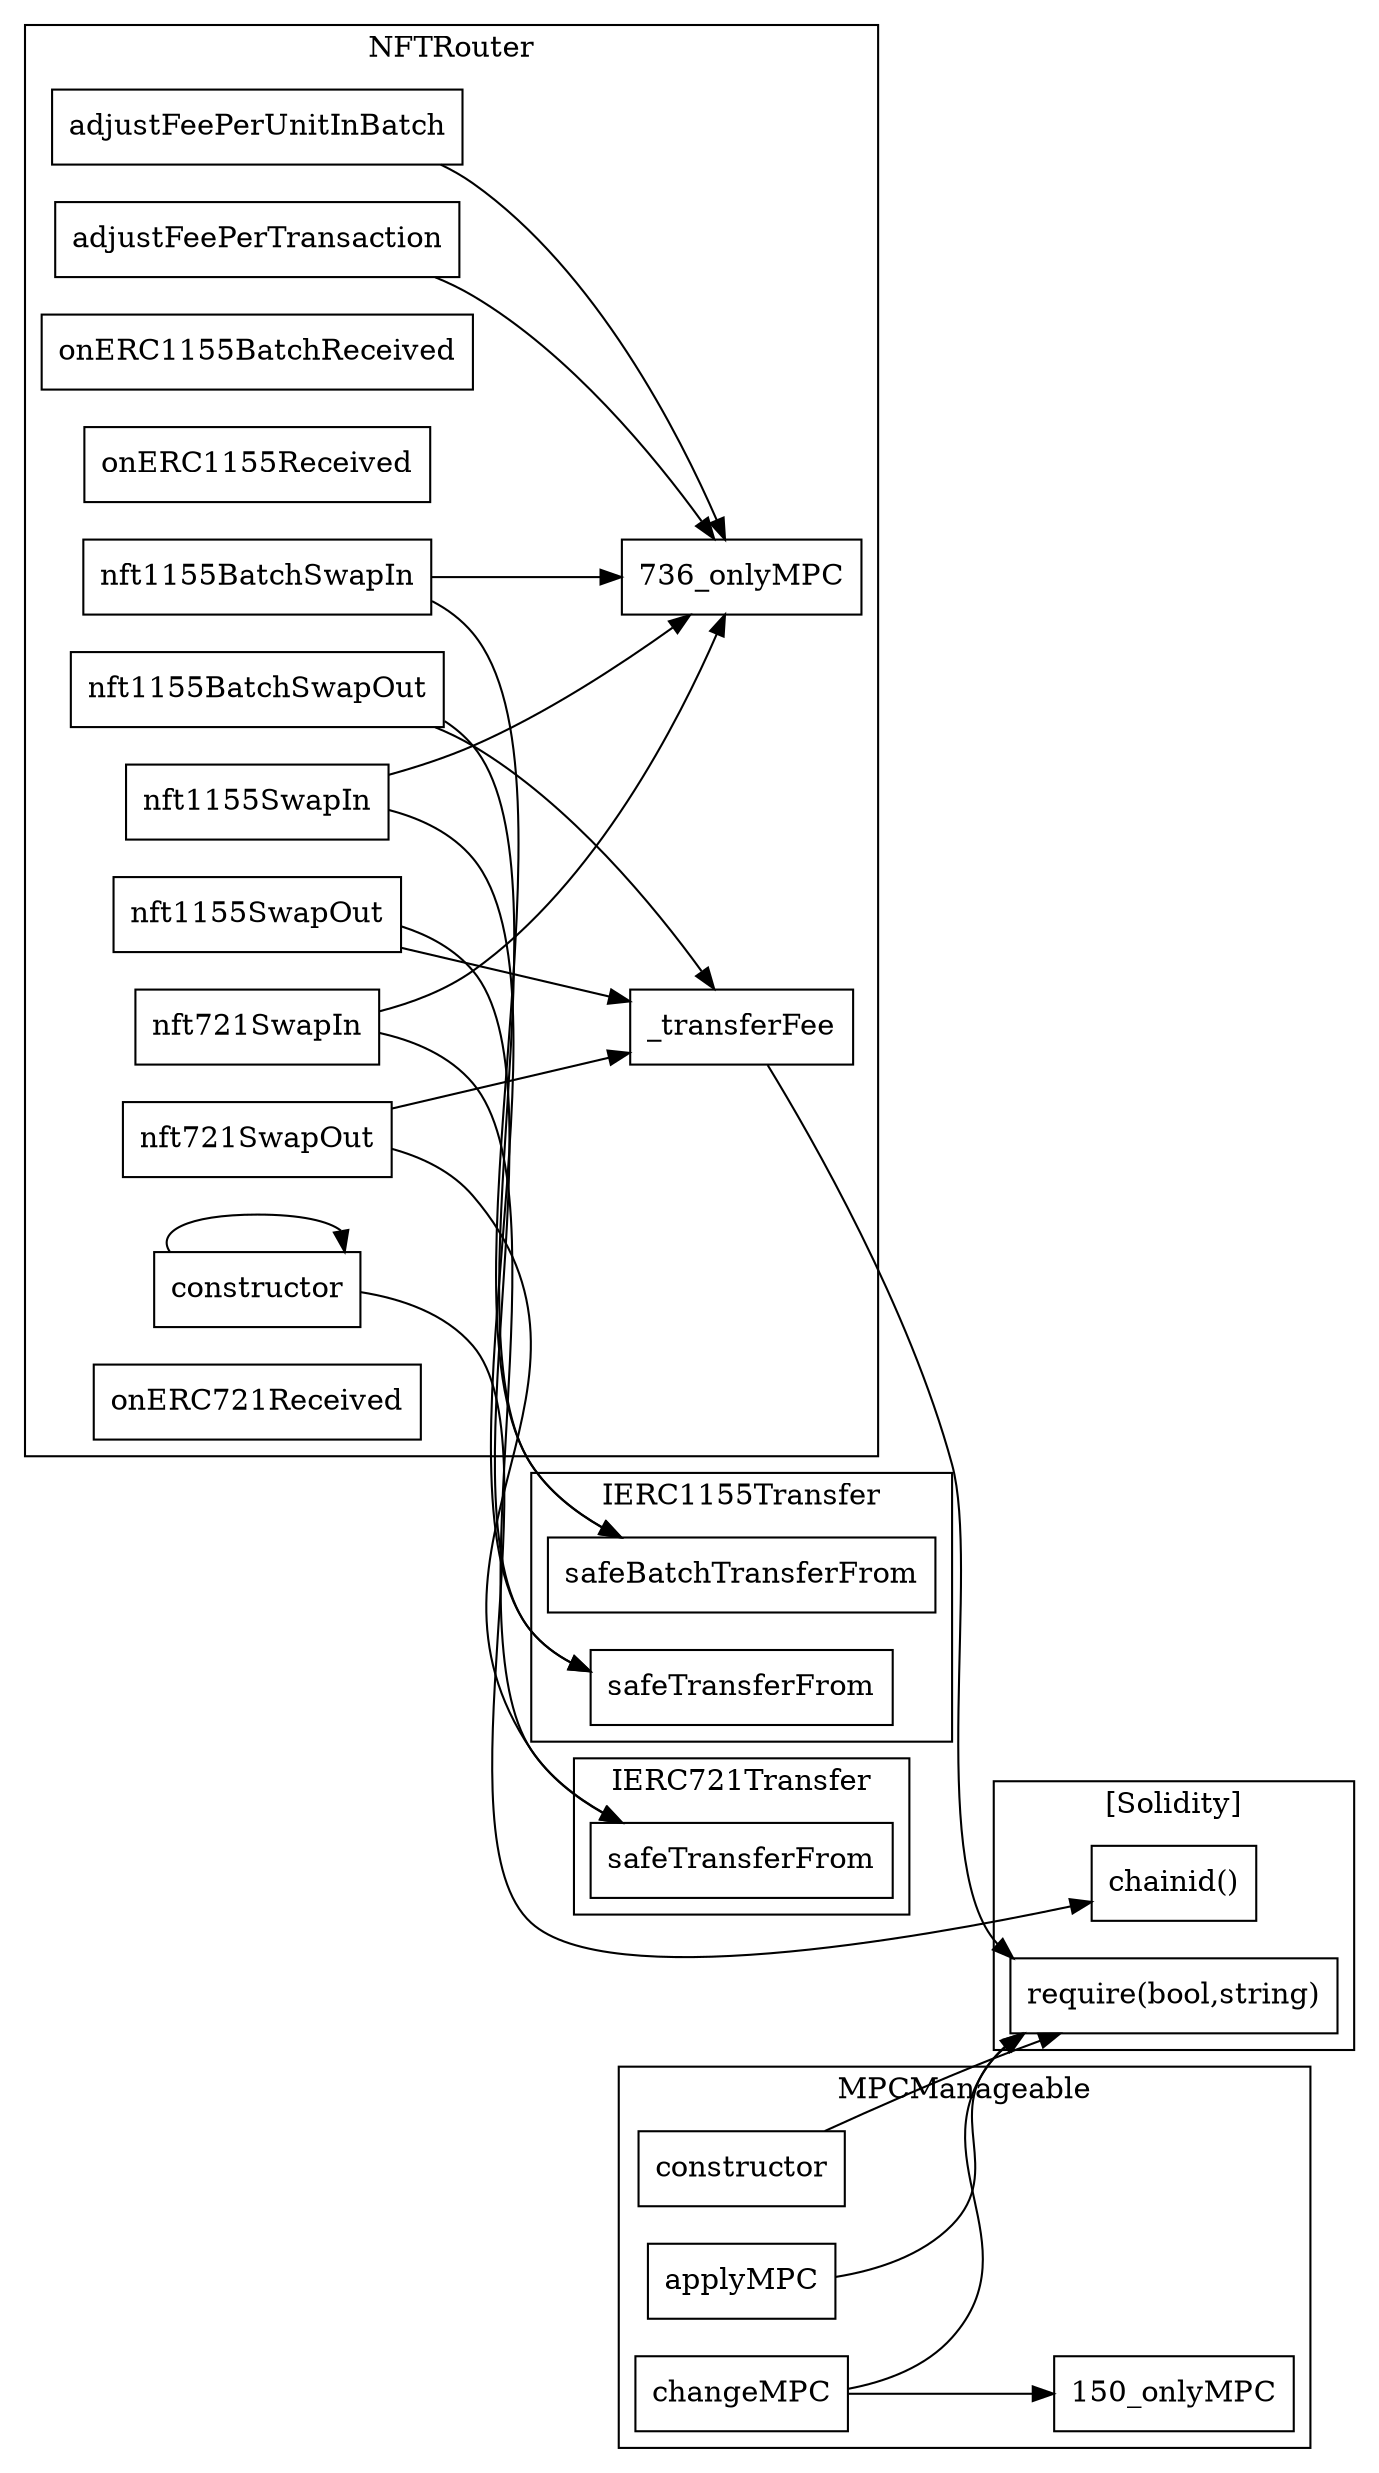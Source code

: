 strict digraph {
rankdir="LR"
node [shape=box]
subgraph cluster_736_NFTRouter {
label = "NFTRouter"
"736_adjustFeePerUnitInBatch" [label="adjustFeePerUnitInBatch"]
"736__transferFee" [label="_transferFee"]
"736_nft1155SwapIn" [label="nft1155SwapIn"]
"736_onERC1155BatchReceived" [label="onERC1155BatchReceived"]
"736_onERC1155Received" [label="onERC1155Received"]
"736_nft1155BatchSwapIn" [label="nft1155BatchSwapIn"]
"736_adjustFeePerTransaction" [label="adjustFeePerTransaction"]
"736_nft721SwapOut" [label="nft721SwapOut"]
"736_constructor" [label="constructor"]
"736_nft1155BatchSwapOut" [label="nft1155BatchSwapOut"]
"736_nft1155SwapOut" [label="nft1155SwapOut"]
"736_nft721SwapIn" [label="nft721SwapIn"]
"736_onERC721Received" [label="onERC721Received"]
"736_nft721SwapOut" -> "736__transferFee"
"736_adjustFeePerUnitInBatch" -> "736_onlyMPC"
"736_nft1155BatchSwapIn" -> "736_onlyMPC"
"736_adjustFeePerTransaction" -> "736_onlyMPC"
"736_nft1155SwapOut" -> "736__transferFee"
"736_constructor" -> "736_constructor"
"736_nft1155SwapIn" -> "736_onlyMPC"
"736_nft721SwapIn" -> "736_onlyMPC"
"736_nft1155BatchSwapOut" -> "736__transferFee"
}subgraph cluster_189_IERC1155Transfer {
label = "IERC1155Transfer"
"189_safeBatchTransferFrom" [label="safeBatchTransferFrom"]
"189_safeTransferFrom" [label="safeTransferFrom"]
}subgraph cluster_150_MPCManageable {
label = "MPCManageable"
"150_constructor" [label="constructor"]
"150_applyMPC" [label="applyMPC"]
"150_changeMPC" [label="changeMPC"]
"150_changeMPC" -> "150_onlyMPC"
}subgraph cluster_160_IERC721Transfer {
label = "IERC721Transfer"
"160_safeTransferFrom" [label="safeTransferFrom"]
}subgraph cluster_solidity {
label = "[Solidity]"
"chainid()" 
"require(bool,string)" 
"150_applyMPC" -> "require(bool,string)"
"150_constructor" -> "require(bool,string)"
"736_constructor" -> "chainid()"
"150_changeMPC" -> "require(bool,string)"
"736__transferFee" -> "require(bool,string)"
}"736_nft721SwapOut" -> "160_safeTransferFrom"
"736_nft721SwapIn" -> "160_safeTransferFrom"
"736_nft1155SwapIn" -> "189_safeTransferFrom"
"736_nft1155BatchSwapOut" -> "189_safeBatchTransferFrom"
"736_nft1155SwapOut" -> "189_safeTransferFrom"
"736_nft1155BatchSwapIn" -> "189_safeBatchTransferFrom"
}